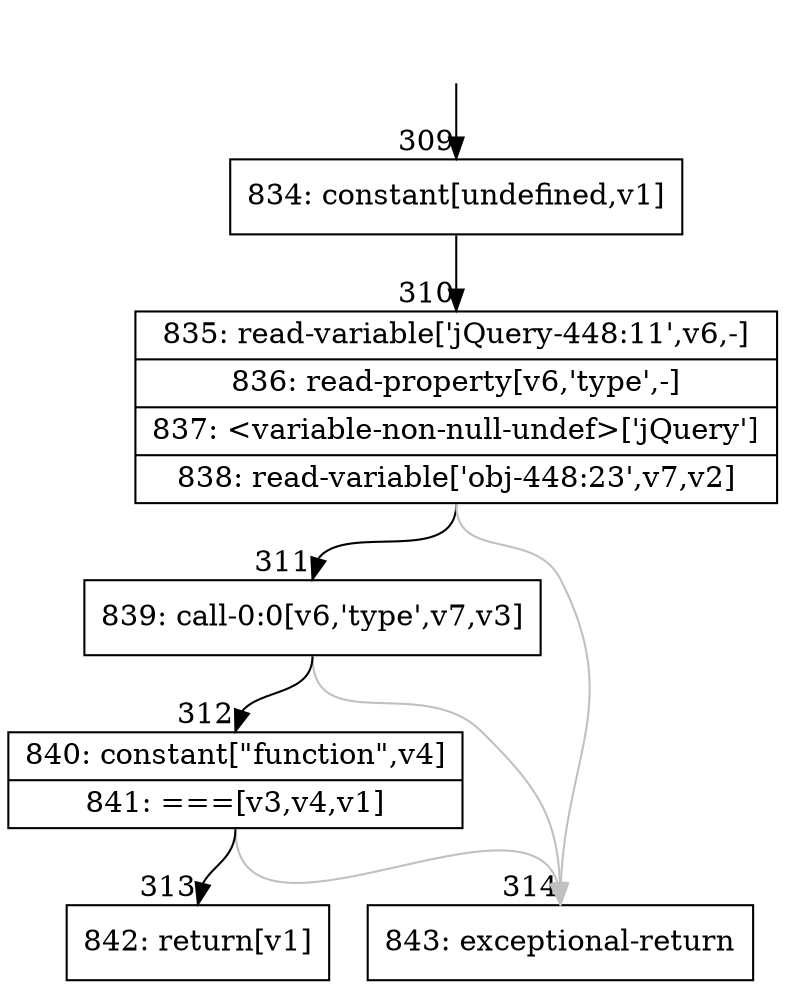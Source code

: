 digraph {
rankdir="TD"
BB_entry24[shape=none,label=""];
BB_entry24 -> BB309 [tailport=s, headport=n, headlabel="    309"]
BB309 [shape=record label="{834: constant[undefined,v1]}" ] 
BB309 -> BB310 [tailport=s, headport=n, headlabel="      310"]
BB310 [shape=record label="{835: read-variable['jQuery-448:11',v6,-]|836: read-property[v6,'type',-]|837: \<variable-non-null-undef\>['jQuery']|838: read-variable['obj-448:23',v7,v2]}" ] 
BB310 -> BB311 [tailport=s, headport=n, headlabel="      311"]
BB310 -> BB314 [tailport=s, headport=n, color=gray, headlabel="      314"]
BB311 [shape=record label="{839: call-0:0[v6,'type',v7,v3]}" ] 
BB311 -> BB312 [tailport=s, headport=n, headlabel="      312"]
BB311 -> BB314 [tailport=s, headport=n, color=gray]
BB312 [shape=record label="{840: constant[\"function\",v4]|841: ===[v3,v4,v1]}" ] 
BB312 -> BB313 [tailport=s, headport=n, headlabel="      313"]
BB312 -> BB314 [tailport=s, headport=n, color=gray]
BB313 [shape=record label="{842: return[v1]}" ] 
BB314 [shape=record label="{843: exceptional-return}" ] 
}
